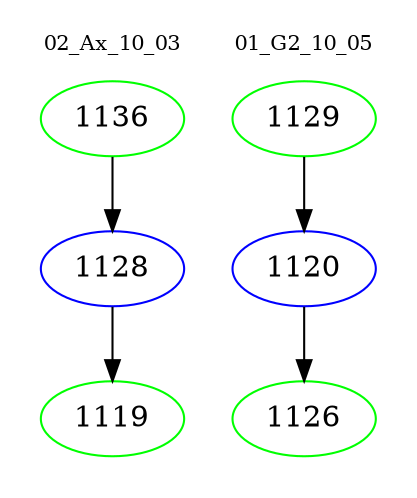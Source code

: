 digraph{
subgraph cluster_0 {
color = white
label = "02_Ax_10_03";
fontsize=10;
T0_1136 [label="1136", color="green"]
T0_1136 -> T0_1128 [color="black"]
T0_1128 [label="1128", color="blue"]
T0_1128 -> T0_1119 [color="black"]
T0_1119 [label="1119", color="green"]
}
subgraph cluster_1 {
color = white
label = "01_G2_10_05";
fontsize=10;
T1_1129 [label="1129", color="green"]
T1_1129 -> T1_1120 [color="black"]
T1_1120 [label="1120", color="blue"]
T1_1120 -> T1_1126 [color="black"]
T1_1126 [label="1126", color="green"]
}
}
